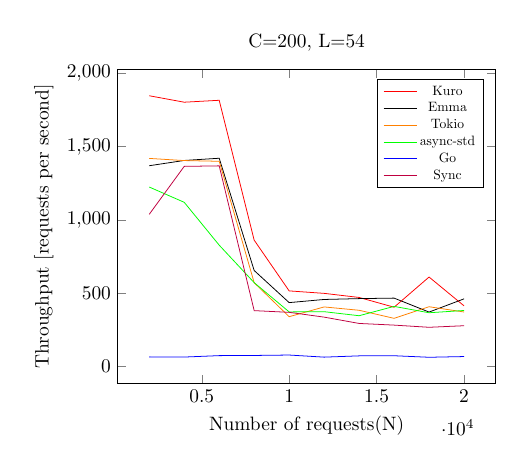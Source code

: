 \begin{tikzpicture}[scale=0.7]
  \begin{axis}[
      title={C=200, L=54},
      xlabel={Number of requests(N)},
      ylabel={Throughput [requests per second]},
      legend style={nodes={scale=0.7, transform shape}},
      legend pos=north east
    ]

    \addplot[color=red]
    coordinates {
      (2000,1848.60)
      (4000,1804.40)
      (6000,1817.68)
      (8000,860.36)
      (10000,513.02)
      (12000,496.14)
      (14000,468.13)
      (16000,401.29)
      (18000,607.912)
      (20000,410.65)
    };
    \addlegendentry{Kuro}

    \addplot[color=black]
    coordinates {
      (2000,1369.70)
      (4000,1405.72)
      (6000,1420.92)
      (8000,652.52)
      (10000,432.81)
      (12000,454.36)
      (14000,460.18)
      (16000,463.651)
      (18000,368.08)
      (20000,458.60)
    };
    \addlegendentry{Emma}

    \addplot[color=orange]
    coordinates {
      (2000,1419.75)
      (4000,1404.97)
      (6000,1400.10)
      (8000,569.01)
      (10000,336.44)
      (12000,403.31)
      (14000,380.33)
      (16000,325.14)
      (18000,404.63)
      (20000,368.56)
    };
    \addlegendentry{Tokio}

    \addplot[color=green]
    coordinates {
      (2000,1223.86)
      (4000,1119.30)
      (6000,825.98)
      (8000,569.42)
      (10000,369.17)
      (12000,370.69)
      (14000,343.11)
      (16000,406.91)
      (18000,363.45)
      (20000,378.93)
    };
    \addlegendentry{async-std}

    \addplot[color=blue]
    coordinates {
      (2000,61.39)
      (4000,60.24)
      (6000,69.99)
      (8000,71.19)
      (10000,74.03)
      (12000,59.66)
      (14000,68.39)
      (16000,69.24)
      (18000,58.75)
      (20000,63.64)
    };
    \addlegendentry{Go}

    \addplot[color=purple]
    coordinates {
      (2000,1037.15)
      (4000,1365.26)
      (6000,1368.78)
      (8000,377.95)
      (10000,366.30)
      (12000,333.49)
      (14000,290.28)
      (16000,278.81)
      (18000,263.93)
      (20000,274.68)
    };
    \addlegendentry{Sync}

  \end{axis}
\end{tikzpicture}
